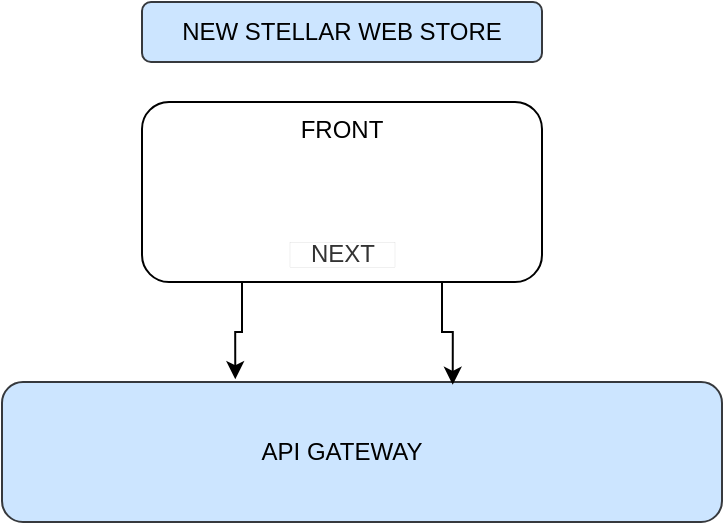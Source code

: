 <mxfile version="22.1.17" type="github">
  <diagram name="Page-1" id="edf60f1a-56cd-e834-aa8a-f176f3a09ee4">
    <mxGraphModel dx="819" dy="422" grid="1" gridSize="10" guides="1" tooltips="1" connect="1" arrows="1" fold="1" page="1" pageScale="1" pageWidth="1100" pageHeight="850" background="none" math="0" shadow="0">
      <root>
        <mxCell id="0" />
        <mxCell id="1" parent="0" />
        <mxCell id="UF4x-xSXFysQibBx9FlB-15" value="NEW STELLAR WEB STORE" style="rounded=1;whiteSpace=wrap;html=1;fillColor=#cce5ff;strokeColor=#36393d;" parent="1" vertex="1">
          <mxGeometry x="200" y="50" width="200" height="30" as="geometry" />
        </mxCell>
        <mxCell id="UF4x-xSXFysQibBx9FlB-16" value="FRONT" style="rounded=1;whiteSpace=wrap;html=1;verticalAlign=top;" parent="1" vertex="1">
          <mxGeometry x="200" y="100" width="200" height="90" as="geometry" />
        </mxCell>
        <mxCell id="EMMBerv7BqWXjt2nW1ao-1" value="" style="shape=image;verticalLabelPosition=bottom;labelBackgroundColor=default;verticalAlign=top;aspect=fixed;imageAspect=0;image=https://seeklogo.com/images/N/next-js-icon-logo-EE302D5DBD-seeklogo.com.png;" vertex="1" parent="1">
          <mxGeometry x="282.5" y="127.5" width="35" height="35" as="geometry" />
        </mxCell>
        <mxCell id="EMMBerv7BqWXjt2nW1ao-6" value="NEXT" style="rounded=0;whiteSpace=wrap;html=1;fillColor=none;fontColor=#333333;strokeColor=#666666;strokeWidth=0;" vertex="1" parent="1">
          <mxGeometry x="273.75" y="170" width="52.5" height="12.5" as="geometry" />
        </mxCell>
        <mxCell id="EMMBerv7BqWXjt2nW1ao-9" value="" style="rounded=1;whiteSpace=wrap;html=1;fillColor=#cce5ff;strokeColor=#36393d;" vertex="1" parent="1">
          <mxGeometry x="130" y="240" width="360" height="70" as="geometry" />
        </mxCell>
        <mxCell id="EMMBerv7BqWXjt2nW1ao-12" style="edgeStyle=orthogonalEdgeStyle;rounded=0;orthogonalLoop=1;jettySize=auto;html=1;exitX=0.25;exitY=1;exitDx=0;exitDy=0;entryX=0.324;entryY=-0.02;entryDx=0;entryDy=0;entryPerimeter=0;" edge="1" parent="1" source="UF4x-xSXFysQibBx9FlB-16" target="EMMBerv7BqWXjt2nW1ao-9">
          <mxGeometry relative="1" as="geometry" />
        </mxCell>
        <mxCell id="EMMBerv7BqWXjt2nW1ao-14" value="API GATEWAY" style="rounded=0;whiteSpace=wrap;html=1;strokeWidth=0;strokeColor=none;fillColor=none;" vertex="1" parent="1">
          <mxGeometry x="240" y="260" width="120" height="30" as="geometry" />
        </mxCell>
        <mxCell id="EMMBerv7BqWXjt2nW1ao-15" style="edgeStyle=orthogonalEdgeStyle;rounded=0;orthogonalLoop=1;jettySize=auto;html=1;exitX=0.75;exitY=1;exitDx=0;exitDy=0;entryX=0.626;entryY=0.02;entryDx=0;entryDy=0;entryPerimeter=0;" edge="1" parent="1" source="UF4x-xSXFysQibBx9FlB-16" target="EMMBerv7BqWXjt2nW1ao-9">
          <mxGeometry relative="1" as="geometry" />
        </mxCell>
      </root>
    </mxGraphModel>
  </diagram>
</mxfile>

